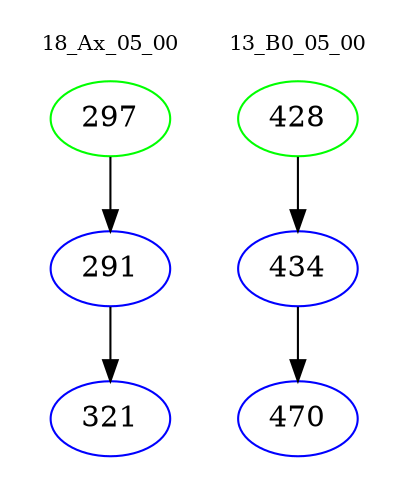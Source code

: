 digraph{
subgraph cluster_0 {
color = white
label = "18_Ax_05_00";
fontsize=10;
T0_297 [label="297", color="green"]
T0_297 -> T0_291 [color="black"]
T0_291 [label="291", color="blue"]
T0_291 -> T0_321 [color="black"]
T0_321 [label="321", color="blue"]
}
subgraph cluster_1 {
color = white
label = "13_B0_05_00";
fontsize=10;
T1_428 [label="428", color="green"]
T1_428 -> T1_434 [color="black"]
T1_434 [label="434", color="blue"]
T1_434 -> T1_470 [color="black"]
T1_470 [label="470", color="blue"]
}
}

